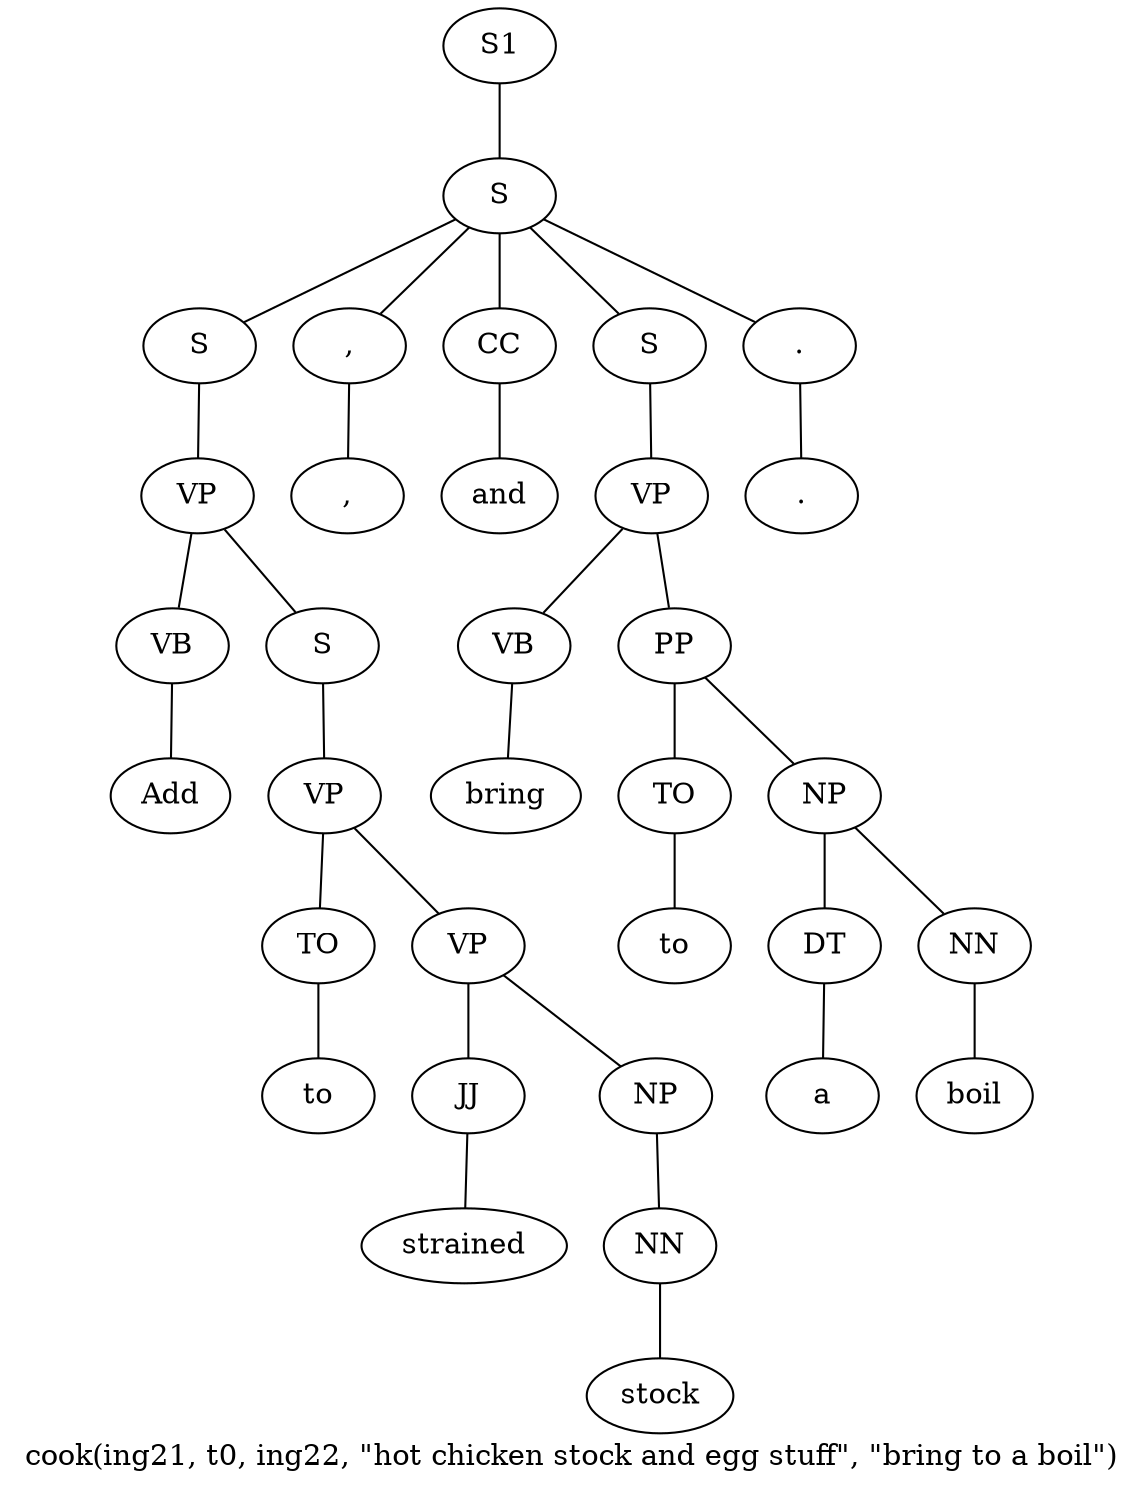 graph SyntaxGraph {
	label = "cook(ing21, t0, ing22, \"hot chicken stock and egg stuff\", \"bring to a boil\")";
	Node0 [label="S1"];
	Node1 [label="S"];
	Node2 [label="S"];
	Node3 [label="VP"];
	Node4 [label="VB"];
	Node5 [label="Add"];
	Node6 [label="S"];
	Node7 [label="VP"];
	Node8 [label="TO"];
	Node9 [label="to"];
	Node10 [label="VP"];
	Node11 [label="JJ"];
	Node12 [label="strained"];
	Node13 [label="NP"];
	Node14 [label="NN"];
	Node15 [label="stock"];
	Node16 [label=","];
	Node17 [label=","];
	Node18 [label="CC"];
	Node19 [label="and"];
	Node20 [label="S"];
	Node21 [label="VP"];
	Node22 [label="VB"];
	Node23 [label="bring"];
	Node24 [label="PP"];
	Node25 [label="TO"];
	Node26 [label="to"];
	Node27 [label="NP"];
	Node28 [label="DT"];
	Node29 [label="a"];
	Node30 [label="NN"];
	Node31 [label="boil"];
	Node32 [label="."];
	Node33 [label="."];

	Node0 -- Node1;
	Node1 -- Node2;
	Node1 -- Node16;
	Node1 -- Node18;
	Node1 -- Node20;
	Node1 -- Node32;
	Node2 -- Node3;
	Node3 -- Node4;
	Node3 -- Node6;
	Node4 -- Node5;
	Node6 -- Node7;
	Node7 -- Node8;
	Node7 -- Node10;
	Node8 -- Node9;
	Node10 -- Node11;
	Node10 -- Node13;
	Node11 -- Node12;
	Node13 -- Node14;
	Node14 -- Node15;
	Node16 -- Node17;
	Node18 -- Node19;
	Node20 -- Node21;
	Node21 -- Node22;
	Node21 -- Node24;
	Node22 -- Node23;
	Node24 -- Node25;
	Node24 -- Node27;
	Node25 -- Node26;
	Node27 -- Node28;
	Node27 -- Node30;
	Node28 -- Node29;
	Node30 -- Node31;
	Node32 -- Node33;
}